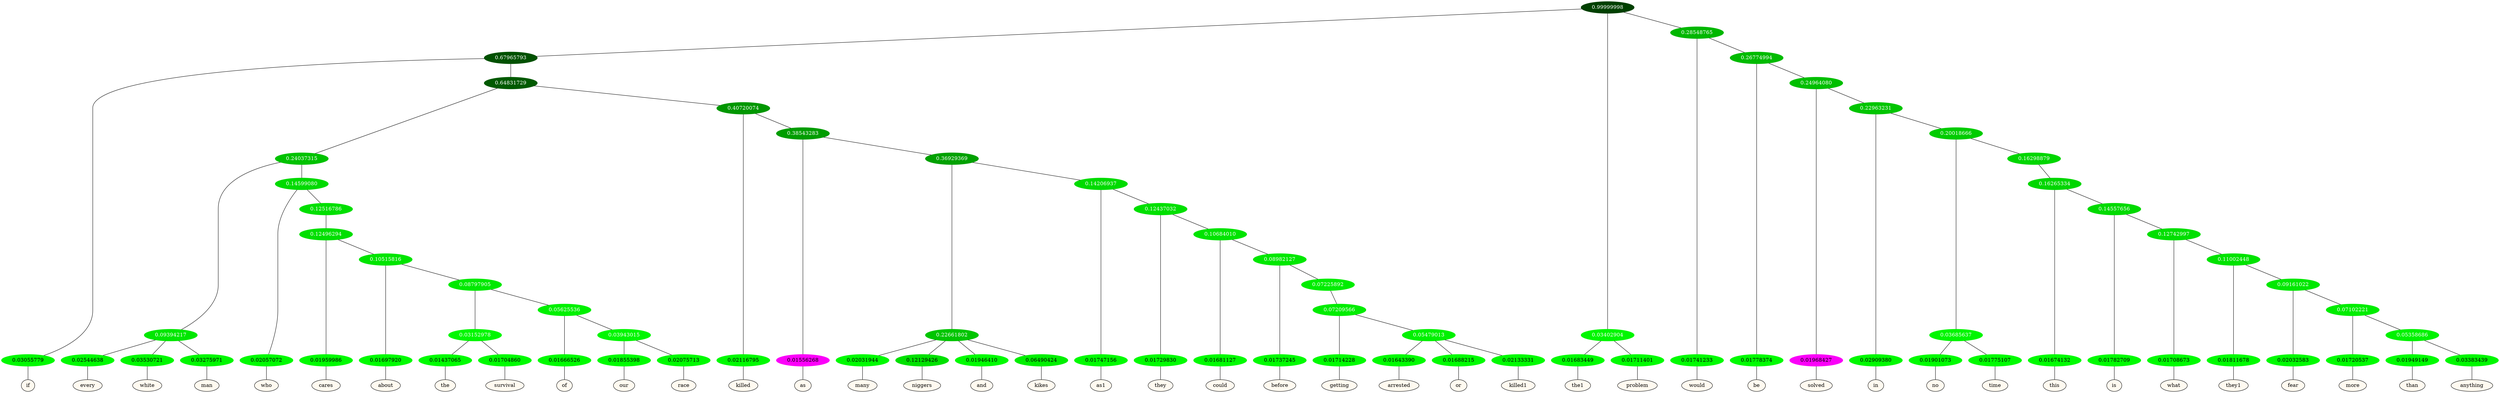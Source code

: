 graph {
	node [format=png height=0.15 nodesep=0.001 ordering=out overlap=prism overlap_scaling=0.01 ranksep=0.001 ratio=0.2 style=filled width=0.15]
	{
		rank=same
		a_w_4 [label=if color=black fillcolor=floralwhite style="filled,solid"]
		a_w_20 [label=every color=black fillcolor=floralwhite style="filled,solid"]
		a_w_21 [label=white color=black fillcolor=floralwhite style="filled,solid"]
		a_w_22 [label=man color=black fillcolor=floralwhite style="filled,solid"]
		a_w_23 [label=who color=black fillcolor=floralwhite style="filled,solid"]
		a_w_34 [label=cares color=black fillcolor=floralwhite style="filled,solid"]
		a_w_45 [label=about color=black fillcolor=floralwhite style="filled,solid"]
		a_w_57 [label=the color=black fillcolor=floralwhite style="filled,solid"]
		a_w_58 [label=survival color=black fillcolor=floralwhite style="filled,solid"]
		a_w_59 [label=of color=black fillcolor=floralwhite style="filled,solid"]
		a_w_65 [label=our color=black fillcolor=floralwhite style="filled,solid"]
		a_w_66 [label=race color=black fillcolor=floralwhite style="filled,solid"]
		a_w_16 [label=killed color=black fillcolor=floralwhite style="filled,solid"]
		a_w_25 [label=as color=black fillcolor=floralwhite style="filled,solid"]
		a_w_36 [label=many color=black fillcolor=floralwhite style="filled,solid"]
		a_w_37 [label=niggers color=black fillcolor=floralwhite style="filled,solid"]
		a_w_38 [label=and color=black fillcolor=floralwhite style="filled,solid"]
		a_w_39 [label=kikes color=black fillcolor=floralwhite style="filled,solid"]
		a_w_40 [label=as1 color=black fillcolor=floralwhite style="filled,solid"]
		a_w_47 [label=they color=black fillcolor=floralwhite style="filled,solid"]
		a_w_53 [label=could color=black fillcolor=floralwhite style="filled,solid"]
		a_w_61 [label=before color=black fillcolor=floralwhite style="filled,solid"]
		a_w_70 [label=getting color=black fillcolor=floralwhite style="filled,solid"]
		a_w_74 [label=arrested color=black fillcolor=floralwhite style="filled,solid"]
		a_w_75 [label=or color=black fillcolor=floralwhite style="filled,solid"]
		a_w_76 [label=killed1 color=black fillcolor=floralwhite style="filled,solid"]
		a_w_6 [label=the1 color=black fillcolor=floralwhite style="filled,solid"]
		a_w_7 [label=problem color=black fillcolor=floralwhite style="filled,solid"]
		a_w_8 [label=would color=black fillcolor=floralwhite style="filled,solid"]
		a_w_12 [label=be color=black fillcolor=floralwhite style="filled,solid"]
		a_w_18 [label=solved color=black fillcolor=floralwhite style="filled,solid"]
		a_w_27 [label=in color=black fillcolor=floralwhite style="filled,solid"]
		a_w_42 [label=no color=black fillcolor=floralwhite style="filled,solid"]
		a_w_43 [label=time color=black fillcolor=floralwhite style="filled,solid"]
		a_w_49 [label=this color=black fillcolor=floralwhite style="filled,solid"]
		a_w_55 [label=is color=black fillcolor=floralwhite style="filled,solid"]
		a_w_63 [label=what color=black fillcolor=floralwhite style="filled,solid"]
		a_w_68 [label=they1 color=black fillcolor=floralwhite style="filled,solid"]
		a_w_72 [label=fear color=black fillcolor=floralwhite style="filled,solid"]
		a_w_77 [label=more color=black fillcolor=floralwhite style="filled,solid"]
		a_w_79 [label=than color=black fillcolor=floralwhite style="filled,solid"]
		a_w_80 [label=anything color=black fillcolor=floralwhite style="filled,solid"]
	}
	a_n_4 -- a_w_4
	a_n_20 -- a_w_20
	a_n_21 -- a_w_21
	a_n_22 -- a_w_22
	a_n_23 -- a_w_23
	a_n_34 -- a_w_34
	a_n_45 -- a_w_45
	a_n_57 -- a_w_57
	a_n_58 -- a_w_58
	a_n_59 -- a_w_59
	a_n_65 -- a_w_65
	a_n_66 -- a_w_66
	a_n_16 -- a_w_16
	a_n_25 -- a_w_25
	a_n_36 -- a_w_36
	a_n_37 -- a_w_37
	a_n_38 -- a_w_38
	a_n_39 -- a_w_39
	a_n_40 -- a_w_40
	a_n_47 -- a_w_47
	a_n_53 -- a_w_53
	a_n_61 -- a_w_61
	a_n_70 -- a_w_70
	a_n_74 -- a_w_74
	a_n_75 -- a_w_75
	a_n_76 -- a_w_76
	a_n_6 -- a_w_6
	a_n_7 -- a_w_7
	a_n_8 -- a_w_8
	a_n_12 -- a_w_12
	a_n_18 -- a_w_18
	a_n_27 -- a_w_27
	a_n_42 -- a_w_42
	a_n_43 -- a_w_43
	a_n_49 -- a_w_49
	a_n_55 -- a_w_55
	a_n_63 -- a_w_63
	a_n_68 -- a_w_68
	a_n_72 -- a_w_72
	a_n_77 -- a_w_77
	a_n_79 -- a_w_79
	a_n_80 -- a_w_80
	{
		rank=same
		a_n_4 [label=0.03055779 color="0.334 1.000 0.969" fontcolor=black]
		a_n_20 [label=0.02544638 color="0.334 1.000 0.975" fontcolor=black]
		a_n_21 [label=0.03530721 color="0.334 1.000 0.965" fontcolor=black]
		a_n_22 [label=0.03275971 color="0.334 1.000 0.967" fontcolor=black]
		a_n_23 [label=0.02057072 color="0.334 1.000 0.979" fontcolor=black]
		a_n_34 [label=0.01959986 color="0.334 1.000 0.980" fontcolor=black]
		a_n_45 [label=0.01697920 color="0.334 1.000 0.983" fontcolor=black]
		a_n_57 [label=0.01437065 color="0.334 1.000 0.986" fontcolor=black]
		a_n_58 [label=0.01704860 color="0.334 1.000 0.983" fontcolor=black]
		a_n_59 [label=0.01666526 color="0.334 1.000 0.983" fontcolor=black]
		a_n_65 [label=0.01855398 color="0.334 1.000 0.981" fontcolor=black]
		a_n_66 [label=0.02075713 color="0.334 1.000 0.979" fontcolor=black]
		a_n_16 [label=0.02116795 color="0.334 1.000 0.979" fontcolor=black]
		a_n_25 [label=0.01556268 color="0.835 1.000 0.984" fontcolor=black]
		a_n_36 [label=0.02031944 color="0.334 1.000 0.980" fontcolor=black]
		a_n_37 [label=0.12129426 color="0.334 1.000 0.879" fontcolor=black]
		a_n_38 [label=0.01946410 color="0.334 1.000 0.981" fontcolor=black]
		a_n_39 [label=0.06490424 color="0.334 1.000 0.935" fontcolor=black]
		a_n_40 [label=0.01747156 color="0.334 1.000 0.983" fontcolor=black]
		a_n_47 [label=0.01729830 color="0.334 1.000 0.983" fontcolor=black]
		a_n_53 [label=0.01681127 color="0.334 1.000 0.983" fontcolor=black]
		a_n_61 [label=0.01737245 color="0.334 1.000 0.983" fontcolor=black]
		a_n_70 [label=0.01714228 color="0.334 1.000 0.983" fontcolor=black]
		a_n_74 [label=0.01643390 color="0.334 1.000 0.984" fontcolor=black]
		a_n_75 [label=0.01688215 color="0.334 1.000 0.983" fontcolor=black]
		a_n_76 [label=0.02133331 color="0.334 1.000 0.979" fontcolor=black]
		a_n_6 [label=0.01683449 color="0.334 1.000 0.983" fontcolor=black]
		a_n_7 [label=0.01711401 color="0.334 1.000 0.983" fontcolor=black]
		a_n_8 [label=0.01741233 color="0.334 1.000 0.983" fontcolor=black]
		a_n_12 [label=0.01778374 color="0.334 1.000 0.982" fontcolor=black]
		a_n_18 [label=0.01968427 color="0.835 1.000 0.980" fontcolor=black]
		a_n_27 [label=0.02909380 color="0.334 1.000 0.971" fontcolor=black]
		a_n_42 [label=0.01901073 color="0.334 1.000 0.981" fontcolor=black]
		a_n_43 [label=0.01775107 color="0.334 1.000 0.982" fontcolor=black]
		a_n_49 [label=0.01674132 color="0.334 1.000 0.983" fontcolor=black]
		a_n_55 [label=0.01782709 color="0.334 1.000 0.982" fontcolor=black]
		a_n_63 [label=0.01708673 color="0.334 1.000 0.983" fontcolor=black]
		a_n_68 [label=0.01811678 color="0.334 1.000 0.982" fontcolor=black]
		a_n_72 [label=0.02032583 color="0.334 1.000 0.980" fontcolor=black]
		a_n_77 [label=0.01720537 color="0.334 1.000 0.983" fontcolor=black]
		a_n_79 [label=0.01949149 color="0.334 1.000 0.981" fontcolor=black]
		a_n_80 [label=0.03383439 color="0.334 1.000 0.966" fontcolor=black]
	}
	a_n_0 [label=0.99999998 color="0.334 1.000 0.250" fontcolor=grey99]
	a_n_1 [label=0.67965793 color="0.334 1.000 0.320" fontcolor=grey99]
	a_n_0 -- a_n_1
	a_n_2 [label=0.03402904 color="0.334 1.000 0.966" fontcolor=grey99]
	a_n_0 -- a_n_2
	a_n_3 [label=0.28548765 color="0.334 1.000 0.715" fontcolor=grey99]
	a_n_0 -- a_n_3
	a_n_1 -- a_n_4
	a_n_5 [label=0.64831729 color="0.334 1.000 0.352" fontcolor=grey99]
	a_n_1 -- a_n_5
	a_n_2 -- a_n_6
	a_n_2 -- a_n_7
	a_n_3 -- a_n_8
	a_n_9 [label=0.26774994 color="0.334 1.000 0.732" fontcolor=grey99]
	a_n_3 -- a_n_9
	a_n_10 [label=0.24037315 color="0.334 1.000 0.760" fontcolor=grey99]
	a_n_5 -- a_n_10
	a_n_11 [label=0.40720074 color="0.334 1.000 0.593" fontcolor=grey99]
	a_n_5 -- a_n_11
	a_n_9 -- a_n_12
	a_n_13 [label=0.24964080 color="0.334 1.000 0.750" fontcolor=grey99]
	a_n_9 -- a_n_13
	a_n_14 [label=0.09394217 color="0.334 1.000 0.906" fontcolor=grey99]
	a_n_10 -- a_n_14
	a_n_15 [label=0.14599080 color="0.334 1.000 0.854" fontcolor=grey99]
	a_n_10 -- a_n_15
	a_n_11 -- a_n_16
	a_n_17 [label=0.38543283 color="0.334 1.000 0.615" fontcolor=grey99]
	a_n_11 -- a_n_17
	a_n_13 -- a_n_18
	a_n_19 [label=0.22963231 color="0.334 1.000 0.770" fontcolor=grey99]
	a_n_13 -- a_n_19
	a_n_14 -- a_n_20
	a_n_14 -- a_n_21
	a_n_14 -- a_n_22
	a_n_15 -- a_n_23
	a_n_24 [label=0.12516786 color="0.334 1.000 0.875" fontcolor=grey99]
	a_n_15 -- a_n_24
	a_n_17 -- a_n_25
	a_n_26 [label=0.36929369 color="0.334 1.000 0.631" fontcolor=grey99]
	a_n_17 -- a_n_26
	a_n_19 -- a_n_27
	a_n_28 [label=0.20018666 color="0.334 1.000 0.800" fontcolor=grey99]
	a_n_19 -- a_n_28
	a_n_29 [label=0.12496294 color="0.334 1.000 0.875" fontcolor=grey99]
	a_n_24 -- a_n_29
	a_n_30 [label=0.22661802 color="0.334 1.000 0.773" fontcolor=grey99]
	a_n_26 -- a_n_30
	a_n_31 [label=0.14206937 color="0.334 1.000 0.858" fontcolor=grey99]
	a_n_26 -- a_n_31
	a_n_32 [label=0.03685637 color="0.334 1.000 0.963" fontcolor=grey99]
	a_n_28 -- a_n_32
	a_n_33 [label=0.16298879 color="0.334 1.000 0.837" fontcolor=grey99]
	a_n_28 -- a_n_33
	a_n_29 -- a_n_34
	a_n_35 [label=0.10515816 color="0.334 1.000 0.895" fontcolor=grey99]
	a_n_29 -- a_n_35
	a_n_30 -- a_n_36
	a_n_30 -- a_n_37
	a_n_30 -- a_n_38
	a_n_30 -- a_n_39
	a_n_31 -- a_n_40
	a_n_41 [label=0.12437032 color="0.334 1.000 0.876" fontcolor=grey99]
	a_n_31 -- a_n_41
	a_n_32 -- a_n_42
	a_n_32 -- a_n_43
	a_n_44 [label=0.16265334 color="0.334 1.000 0.837" fontcolor=grey99]
	a_n_33 -- a_n_44
	a_n_35 -- a_n_45
	a_n_46 [label=0.08797905 color="0.334 1.000 0.912" fontcolor=grey99]
	a_n_35 -- a_n_46
	a_n_41 -- a_n_47
	a_n_48 [label=0.10684010 color="0.334 1.000 0.893" fontcolor=grey99]
	a_n_41 -- a_n_48
	a_n_44 -- a_n_49
	a_n_50 [label=0.14557656 color="0.334 1.000 0.854" fontcolor=grey99]
	a_n_44 -- a_n_50
	a_n_51 [label=0.03152978 color="0.334 1.000 0.968" fontcolor=grey99]
	a_n_46 -- a_n_51
	a_n_52 [label=0.05625536 color="0.334 1.000 0.944" fontcolor=grey99]
	a_n_46 -- a_n_52
	a_n_48 -- a_n_53
	a_n_54 [label=0.08982127 color="0.334 1.000 0.910" fontcolor=grey99]
	a_n_48 -- a_n_54
	a_n_50 -- a_n_55
	a_n_56 [label=0.12742997 color="0.334 1.000 0.873" fontcolor=grey99]
	a_n_50 -- a_n_56
	a_n_51 -- a_n_57
	a_n_51 -- a_n_58
	a_n_52 -- a_n_59
	a_n_60 [label=0.03943015 color="0.334 1.000 0.961" fontcolor=grey99]
	a_n_52 -- a_n_60
	a_n_54 -- a_n_61
	a_n_62 [label=0.07225892 color="0.334 1.000 0.928" fontcolor=grey99]
	a_n_54 -- a_n_62
	a_n_56 -- a_n_63
	a_n_64 [label=0.11002448 color="0.334 1.000 0.890" fontcolor=grey99]
	a_n_56 -- a_n_64
	a_n_60 -- a_n_65
	a_n_60 -- a_n_66
	a_n_67 [label=0.07209566 color="0.334 1.000 0.928" fontcolor=grey99]
	a_n_62 -- a_n_67
	a_n_64 -- a_n_68
	a_n_69 [label=0.09161022 color="0.334 1.000 0.908" fontcolor=grey99]
	a_n_64 -- a_n_69
	a_n_67 -- a_n_70
	a_n_71 [label=0.05479013 color="0.334 1.000 0.945" fontcolor=grey99]
	a_n_67 -- a_n_71
	a_n_69 -- a_n_72
	a_n_73 [label=0.07102221 color="0.334 1.000 0.929" fontcolor=grey99]
	a_n_69 -- a_n_73
	a_n_71 -- a_n_74
	a_n_71 -- a_n_75
	a_n_71 -- a_n_76
	a_n_73 -- a_n_77
	a_n_78 [label=0.05358686 color="0.334 1.000 0.946" fontcolor=grey99]
	a_n_73 -- a_n_78
	a_n_78 -- a_n_79
	a_n_78 -- a_n_80
}
